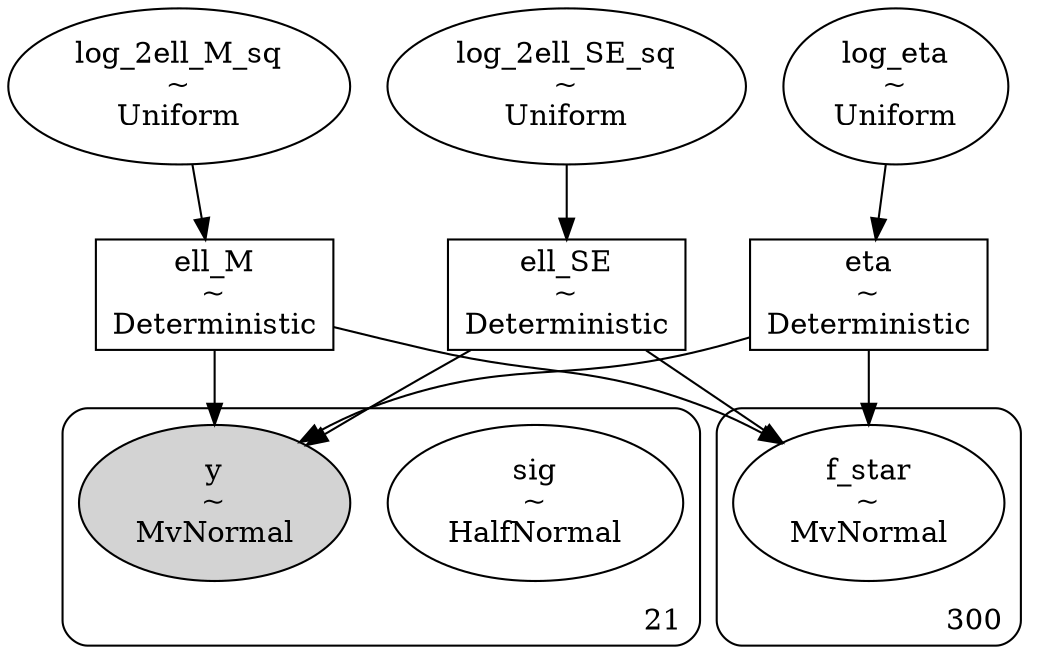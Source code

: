 digraph {
	ell_M [label="ell_M
~
Deterministic" shape=box]
	log_eta [label="log_eta
~
Uniform" shape=ellipse]
	log_2ell_M_sq [label="log_2ell_M_sq
~
Uniform" shape=ellipse]
	ell_SE [label="ell_SE
~
Deterministic" shape=box]
	log_2ell_SE_sq [label="log_2ell_SE_sq
~
Uniform" shape=ellipse]
	eta [label="eta
~
Deterministic" shape=box]
	subgraph cluster21 {
		sig [label="sig
~
HalfNormal" shape=ellipse]
		y [label="y
~
MvNormal" shape=ellipse style=filled]
		label=21 labeljust=r labelloc=b style=rounded
	}
	subgraph cluster300 {
		f_star [label="f_star
~
MvNormal" shape=ellipse]
		label=300 labeljust=r labelloc=b style=rounded
	}
	log_2ell_SE_sq -> ell_SE
	log_2ell_M_sq -> ell_M
	log_eta -> eta
	eta -> y
	ell_M -> y
	ell_SE -> y
	eta -> f_star
	ell_M -> f_star
	ell_SE -> f_star
}
